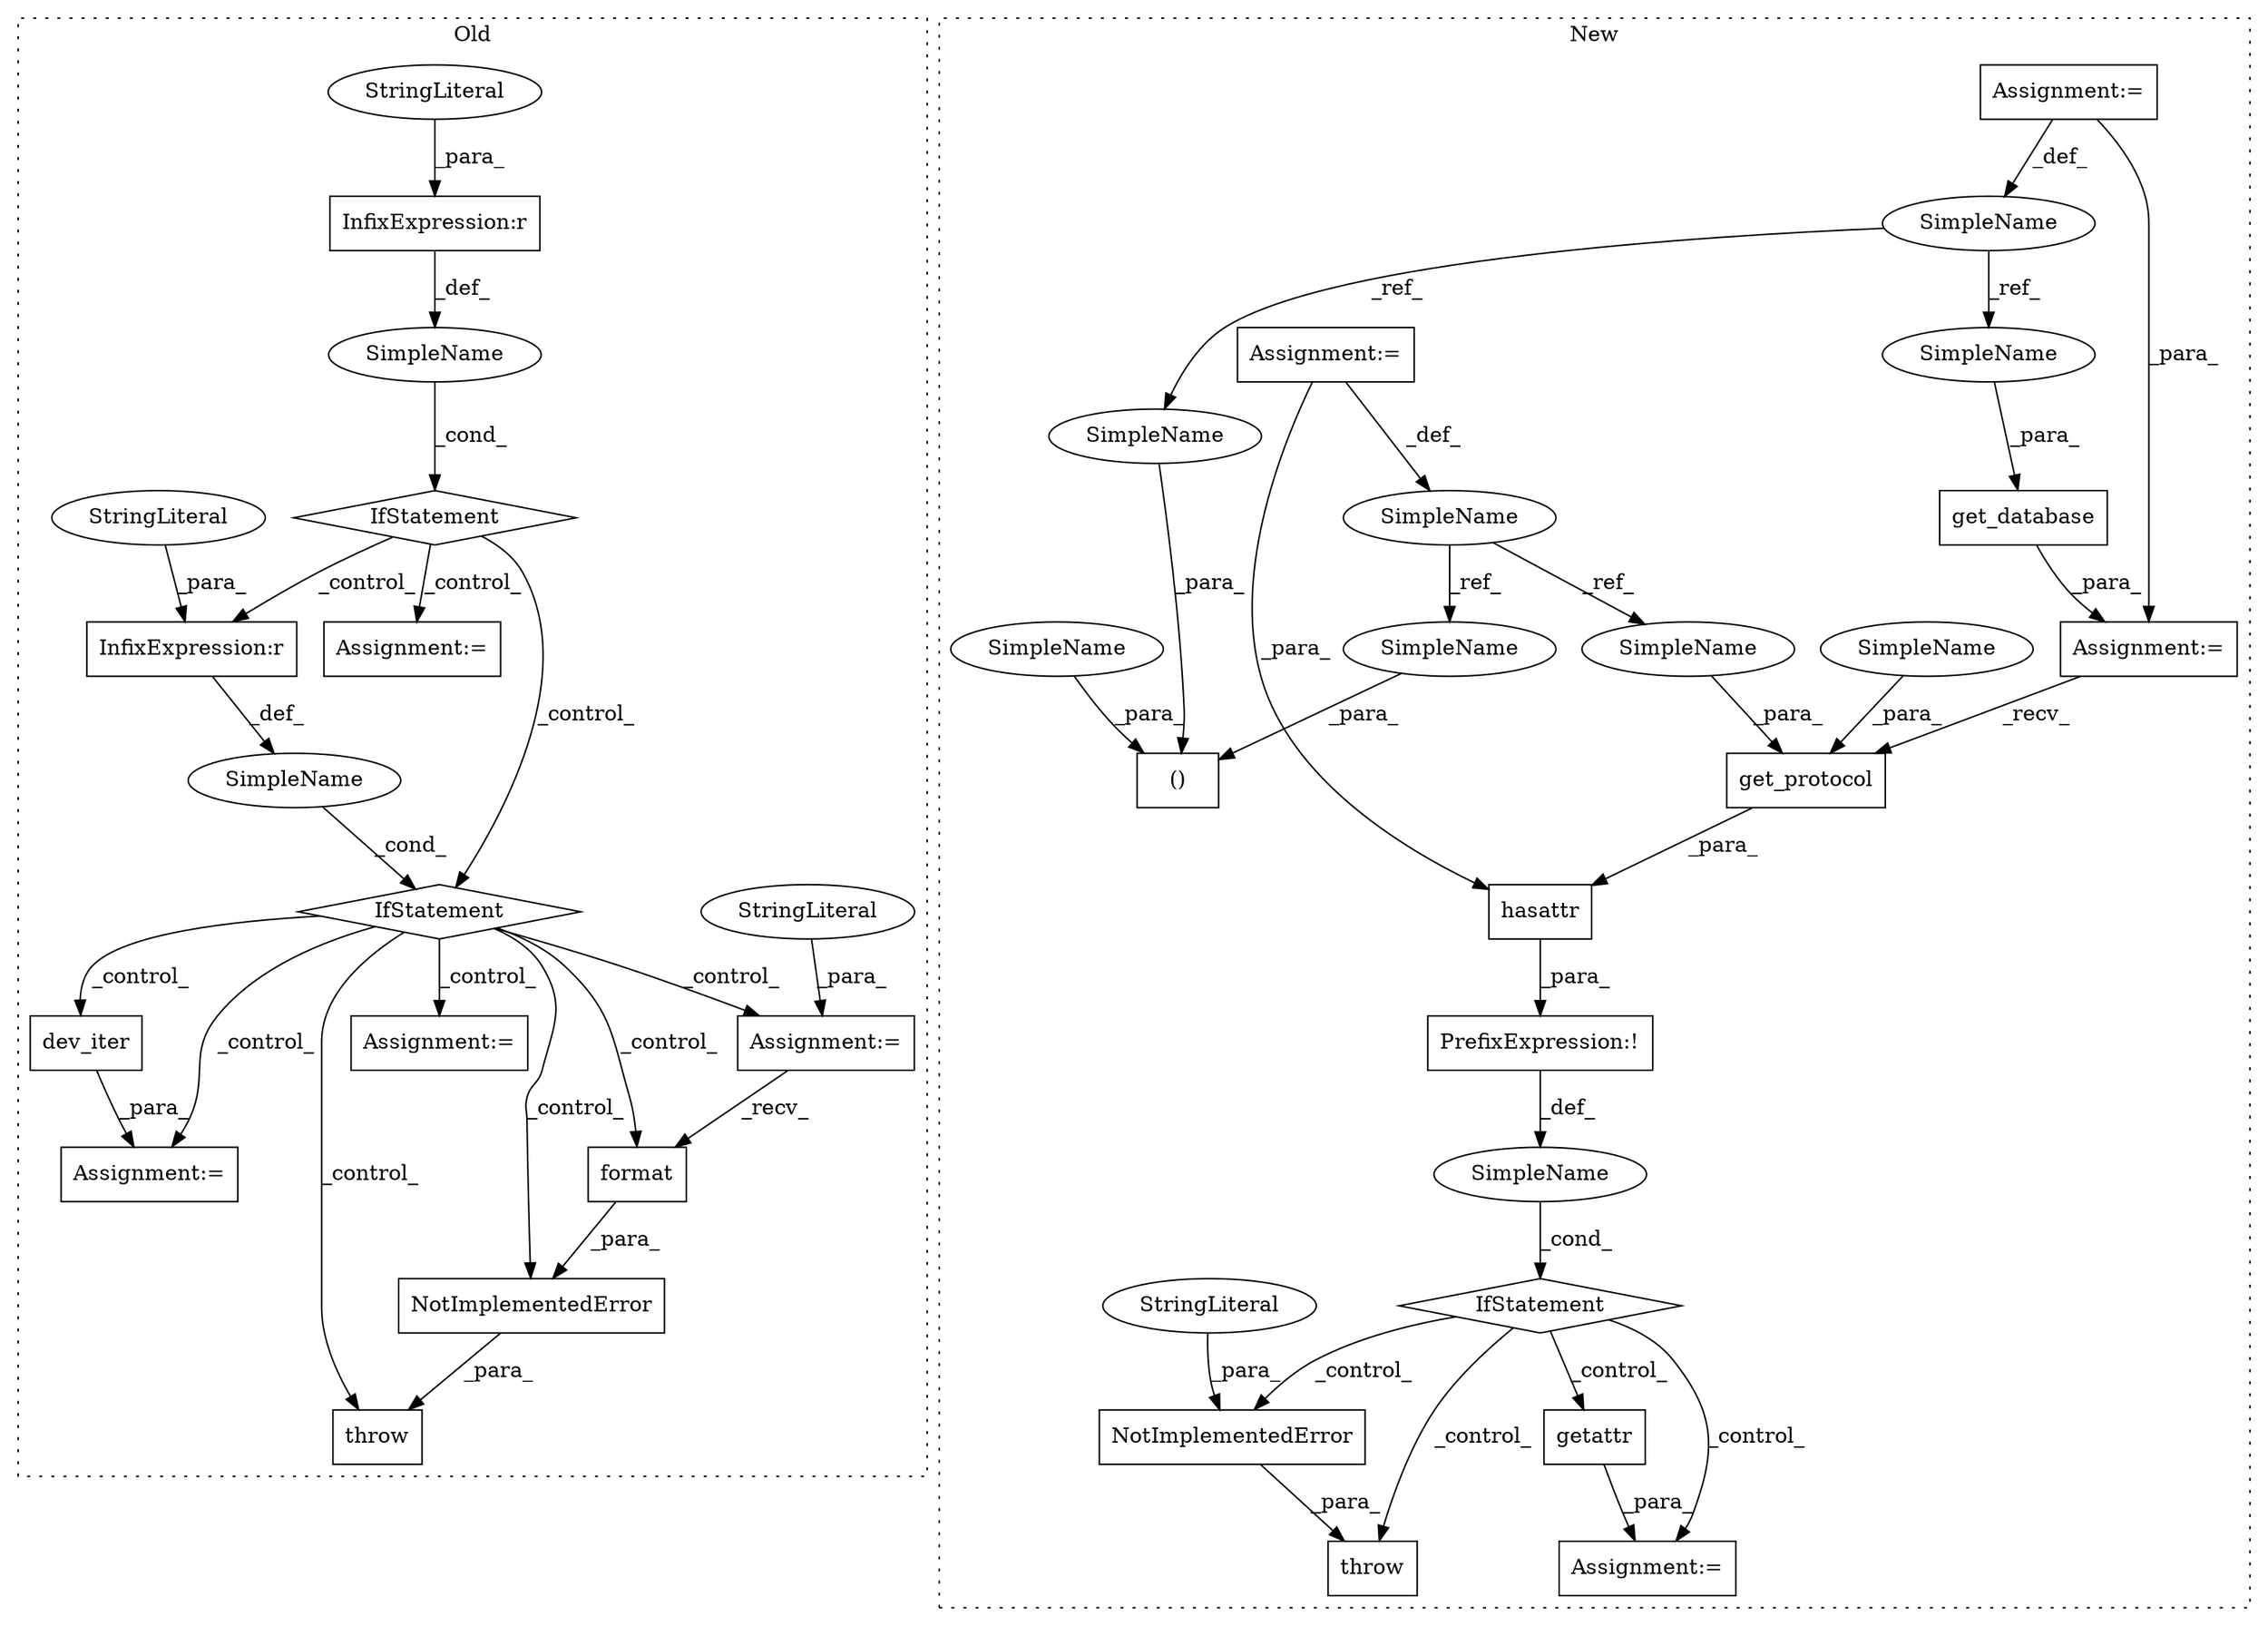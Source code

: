 digraph G {
subgraph cluster0 {
1 [label="throw" a="53" s="2487" l="6" shape="box"];
4 [label="SimpleName" a="42" s="" l="" shape="ellipse"];
5 [label="dev_iter" a="32" s="2398" l="10" shape="box"];
6 [label="format" a="32" s="2517,2530" l="7,1" shape="box"];
7 [label="SimpleName" a="42" s="" l="" shape="ellipse"];
8 [label="NotImplementedError" a="32" s="2493,2531" l="20,1" shape="box"];
15 [label="InfixExpression:r" a="27" s="2099" l="4" shape="box"];
16 [label="StringLiteral" a="45" s="2103" l="7" shape="ellipse"];
17 [label="InfixExpression:r" a="27" s="2270" l="4" shape="box"];
18 [label="StringLiteral" a="45" s="2274" l="7" shape="ellipse"];
22 [label="IfStatement" a="25" s="2088,2110" l="4,2" shape="diamond"];
25 [label="Assignment:=" a="7" s="2388" l="1" shape="box"];
26 [label="IfStatement" a="25" s="2260,2281" l="4,2" shape="diamond"];
27 [label="Assignment:=" a="7" s="2123" l="1" shape="box"];
30 [label="Assignment:=" a="7" s="2305" l="1" shape="box"];
33 [label="Assignment:=" a="7" s="2433" l="1" shape="box"];
34 [label="StringLiteral" a="45" s="2434" l="45" shape="ellipse"];
label = "Old";
style="dotted";
}
subgraph cluster1 {
2 [label="get_protocol" a="32" s="2237,2263" l="13,1" shape="box"];
3 [label="PrefixExpression:!" a="38" s="2274" l="1" shape="box"];
9 [label="NotImplementedError" a="32" s="2315,2337" l="20,1" shape="box"];
10 [label="SimpleName" a="42" s="" l="" shape="ellipse"];
11 [label="throw" a="53" s="2309" l="6" shape="box"];
12 [label="getattr" a="32" s="2365" l="9" shape="box"];
13 [label="get_database" a="32" s="2181,2212" l="13,1" shape="box"];
14 [label="StringLiteral" a="45" s="2335" l="2" shape="ellipse"];
19 [label="SimpleName" a="42" s="1764" l="4" shape="ellipse"];
20 [label="()" a="106" s="2087" l="59" shape="box"];
21 [label="SimpleName" a="42" s="1905" l="2" shape="ellipse"];
23 [label="IfStatement" a="25" s="2270,2299" l="4,2" shape="diamond"];
24 [label="hasattr" a="32" s="2275,2298" l="8,1" shape="box"];
28 [label="Assignment:=" a="7" s="2180" l="1" shape="box"];
29 [label="Assignment:=" a="7" s="2364" l="1" shape="box"];
31 [label="Assignment:=" a="7" s="1905" l="2" shape="box"];
32 [label="Assignment:=" a="7" s="1764" l="4" shape="box"];
35 [label="SimpleName" a="42" s="2255" l="8" shape="ellipse"];
36 [label="SimpleName" a="42" s="2119" l="8" shape="ellipse"];
37 [label="SimpleName" a="42" s="2194" l="2" shape="ellipse"];
38 [label="SimpleName" a="42" s="2087" l="2" shape="ellipse"];
39 [label="SimpleName" a="42" s="2250" l="4" shape="ellipse"];
40 [label="SimpleName" a="42" s="2102" l="4" shape="ellipse"];
label = "New";
style="dotted";
}
2 -> 24 [label="_para_"];
3 -> 10 [label="_def_"];
4 -> 22 [label="_cond_"];
5 -> 25 [label="_para_"];
6 -> 8 [label="_para_"];
7 -> 26 [label="_cond_"];
8 -> 1 [label="_para_"];
9 -> 11 [label="_para_"];
10 -> 23 [label="_cond_"];
12 -> 29 [label="_para_"];
13 -> 28 [label="_para_"];
14 -> 9 [label="_para_"];
15 -> 4 [label="_def_"];
16 -> 15 [label="_para_"];
17 -> 7 [label="_def_"];
18 -> 17 [label="_para_"];
19 -> 40 [label="_ref_"];
19 -> 39 [label="_ref_"];
21 -> 38 [label="_ref_"];
21 -> 37 [label="_ref_"];
22 -> 27 [label="_control_"];
22 -> 17 [label="_control_"];
22 -> 26 [label="_control_"];
23 -> 9 [label="_control_"];
23 -> 11 [label="_control_"];
23 -> 29 [label="_control_"];
23 -> 12 [label="_control_"];
24 -> 3 [label="_para_"];
26 -> 5 [label="_control_"];
26 -> 30 [label="_control_"];
26 -> 1 [label="_control_"];
26 -> 8 [label="_control_"];
26 -> 33 [label="_control_"];
26 -> 25 [label="_control_"];
26 -> 6 [label="_control_"];
28 -> 2 [label="_recv_"];
31 -> 21 [label="_def_"];
31 -> 28 [label="_para_"];
32 -> 24 [label="_para_"];
32 -> 19 [label="_def_"];
33 -> 6 [label="_recv_"];
34 -> 33 [label="_para_"];
35 -> 2 [label="_para_"];
36 -> 20 [label="_para_"];
37 -> 13 [label="_para_"];
38 -> 20 [label="_para_"];
39 -> 2 [label="_para_"];
40 -> 20 [label="_para_"];
}